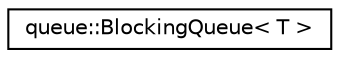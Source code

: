 digraph "Graphical Class Hierarchy"
{
 // LATEX_PDF_SIZE
  edge [fontname="Helvetica",fontsize="10",labelfontname="Helvetica",labelfontsize="10"];
  node [fontname="Helvetica",fontsize="10",shape=record];
  rankdir="LR";
  Node0 [label="queue::BlockingQueue\< T \>",height=0.2,width=0.4,color="black", fillcolor="white", style="filled",URL="$classqueue_1_1_blocking_queue.html",tooltip=" "];
}
